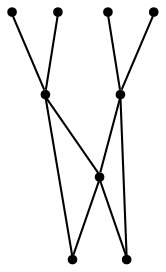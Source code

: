 graph {
  node [shape=point,comment="{\"directed\":false,\"doi\":\"10.1007/978-3-540-77537-9_12\",\"figure\":\"8\"}"]

  v0 [pos="1296.0887897757598,1092.3901377205902"]
  v1 [pos="1324.6100474335426,1099.5177566143002"]
  v2 [pos="1313.7269200524618,1116.148824965352"]
  v3 [pos="1296.0887897757598,1021.1142667905253"]
  v4 [pos="1274.6979260644248,992.6039184184992"]
  v5 [pos="1260.4372972355332,1013.9866478968152"]
  v6 [pos="1239.0463698985964,1113.7729308003131"]
  v7 [pos="1217.6554743744605,1085.26251882688"]
  v8 [pos="1203.394909171171,1106.645311906603"]

  v0 -- v1 [id="-1",pos="1296.0887897757598,1092.3901377205902 1324.6100474335426,1099.5177566143002 1324.6100474335426,1099.5177566143002 1324.6100474335426,1099.5177566143002"]
  v0 -- v2 [id="-2",pos="1296.0887897757598,1092.3901377205902 1313.7269200524618,1116.148824965352 1313.7269200524618,1116.148824965352 1313.7269200524618,1116.148824965352"]
  v3 -- v0 [id="-3",pos="1296.0887897757598,1021.1142667905253 1296.0887897757598,1092.3901377205902 1296.0887897757598,1092.3901377205902 1296.0887897757598,1092.3901377205902"]
  v8 -- v6 [id="-5",pos="1203.394909171171,1106.645311906603 1239.0463698985964,1113.7729308003131 1239.0463698985964,1113.7729308003131 1239.0463698985964,1113.7729308003131"]
  v6 -- v2 [id="-6",pos="1239.0463698985964,1113.7729308003131 1313.7269200524618,1116.148824965352 1313.7269200524618,1116.148824965352 1313.7269200524618,1116.148824965352"]
  v7 -- v6 [id="-11",pos="1217.6554743744605,1085.26251882688 1239.0463698985964,1113.7729308003131 1239.0463698985964,1113.7729308003131 1239.0463698985964,1113.7729308003131"]
  v6 -- v0 [id="-12",pos="1239.0463698985964,1113.7729308003131 1296.0887897757598,1092.3901377205902 1296.0887897757598,1092.3901377205902 1296.0887897757598,1092.3901377205902"]
  v5 -- v3 [id="-16",pos="1260.4372972355332,1013.9866478968152 1296.0887897757598,1021.1142667905253 1296.0887897757598,1021.1142667905253 1296.0887897757598,1021.1142667905253"]
  v3 -- v1 [id="-17",pos="1296.0887897757598,1021.1142667905253 1324.6100474335426,1099.5177566143002 1324.6100474335426,1099.5177566143002 1324.6100474335426,1099.5177566143002"]
  v4 -- v3 [id="-18",pos="1274.6979260644248,992.6039184184992 1296.0887897757598,1021.1142667905253 1296.0887897757598,1021.1142667905253 1296.0887897757598,1021.1142667905253"]
}